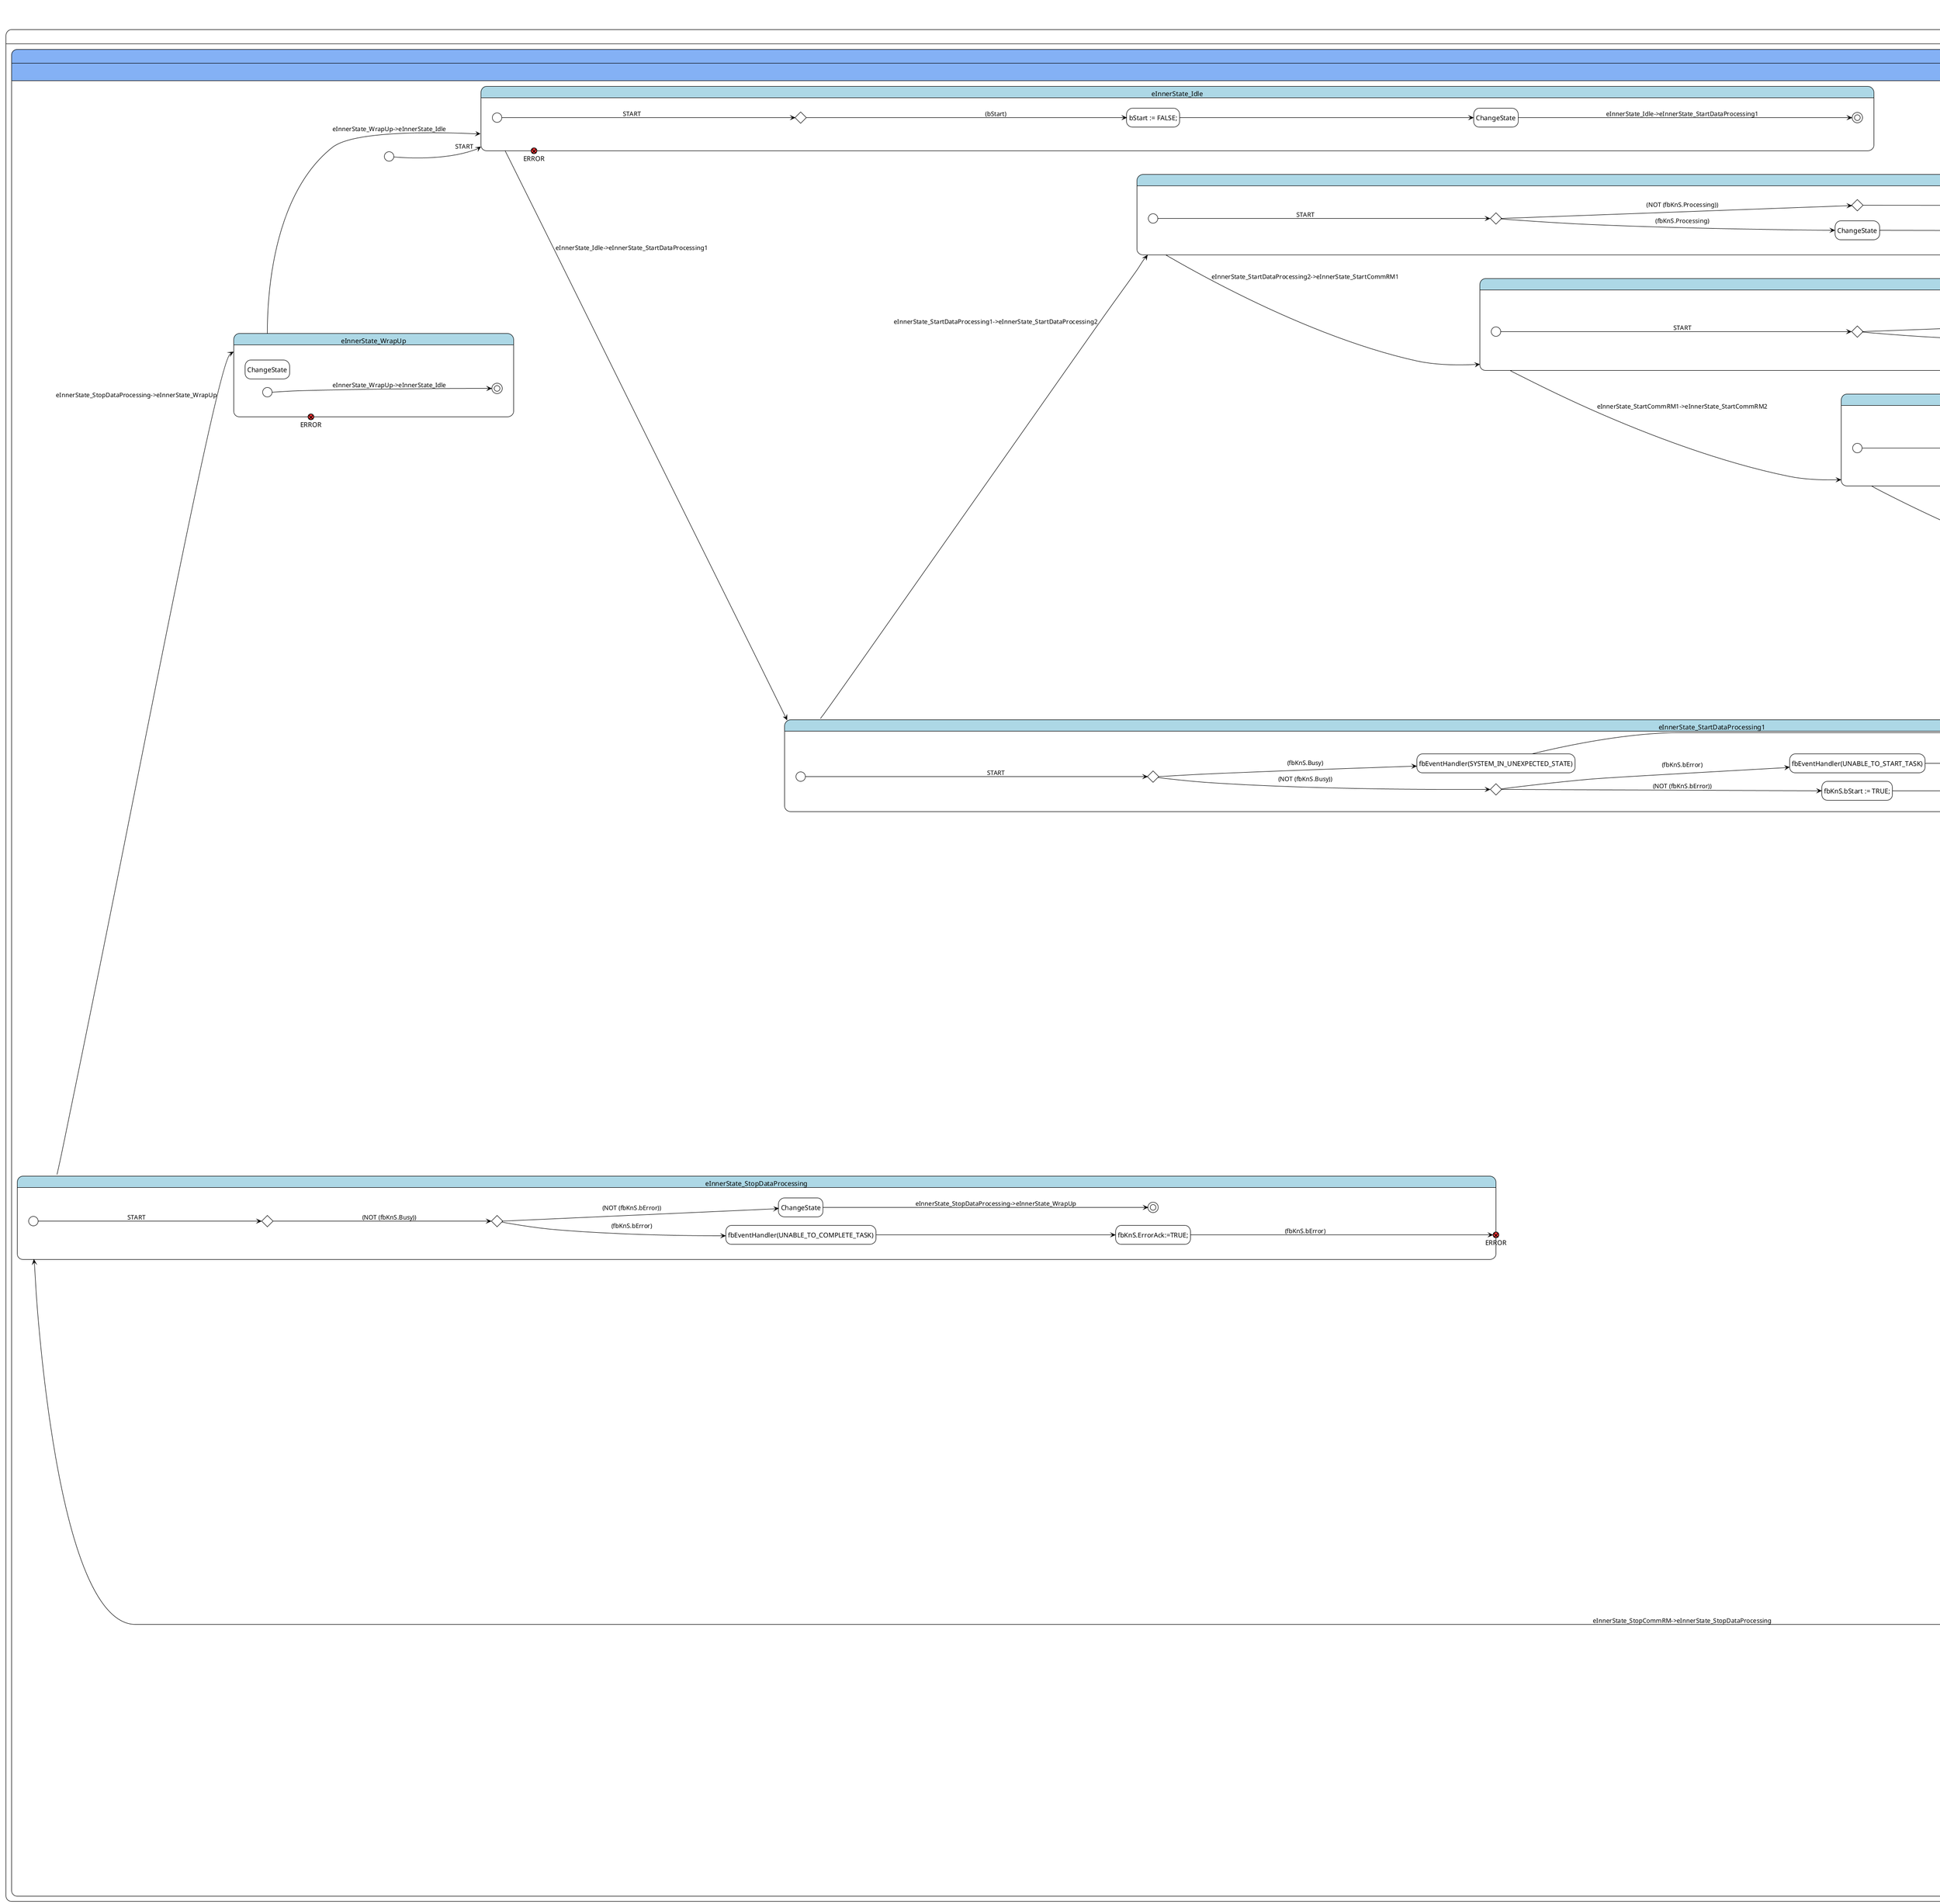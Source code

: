 @startuml State Diagram

!theme plain
'skin rose
left to right direction
hide empty description
'!theme reddress-lightgreen
title FB_Teleoperation State Diagram



state FB_Teleoperation{

state eInnerState #84b1f5 {
	[*] --> eInnerState_Idle : START
	state eInnerState_Idle #lightblue {
state "ERROR" as eInnerState_Idle_ERROR <<exitPoint>> #ff3333
	state eInnerState_Idle_Node_1 <<choice>>
	[*] ---> eInnerState_Idle_Node_1 : START
	state "bStart := FALSE;" as eInnerState_Idle_Node_3 
	state "ChangeState" as eInnerState_Idle_Node_4 
	eInnerState_Idle_Node_3 ---> eInnerState_Idle_Node_4
	eInnerState_Idle_Node_4 ---> [*] : eInnerState_Idle->eInnerState_StartDataProcessing1
	}
	state eInnerState_StartDataProcessing1 #lightblue {
state "ERROR" as eInnerState_StartDataProcessing1_ERROR <<exitPoint>> #ff3333
	state eInnerState_StartDataProcessing1_Node_1 <<choice>>
	[*] ---> eInnerState_StartDataProcessing1_Node_1 : START
	state "fbEventHandler(SYSTEM_IN_UNEXPECTED_STATE)" as eInnerState_StartDataProcessing1_Node_3 
		state eInnerState_StartDataProcessing1_Node_4 <<choice>>
		state "fbEventHandler(UNABLE_TO_START_TASK)" as eInnerState_StartDataProcessing1_Node_6 
		state "fbKnS.ErrorAck:=TRUE;" as eInnerState_StartDataProcessing1_Node_7 
		state "fbKnS.bStart := TRUE;" as eInnerState_StartDataProcessing1_Node_8 
		state "ChangeState" as eInnerState_StartDataProcessing1_Node_9 
	eInnerState_StartDataProcessing1_Node_8 ---> eInnerState_StartDataProcessing1_Node_9
	eInnerState_StartDataProcessing1_Node_9 ---> [*] : eInnerState_StartDataProcessing1->eInnerState_StartDataProcessing2
	}
	state eInnerState_StartDataProcessing2 #lightblue {
state "ERROR" as eInnerState_StartDataProcessing2_ERROR <<exitPoint>> #ff3333
	state eInnerState_StartDataProcessing2_Node_1 <<choice>>
	[*] ---> eInnerState_StartDataProcessing2_Node_1 : START
	state "ChangeState" as eInnerState_StartDataProcessing2_Node_3 
	eInnerState_StartDataProcessing2_Node_1 ---> eInnerState_StartDataProcessing2_Node_3 : (fbKnS.Processing)
	eInnerState_StartDataProcessing2_Node_3 ---> [*] : eInnerState_StartDataProcessing2->eInnerState_StartCommRM1
		state eInnerState_StartDataProcessing2_Node_4 <<choice>>
		state "fbEventHandler(TASK_FAILED)" as eInnerState_StartDataProcessing2_Node_6 
		state "fbKnS.ErrorAck:=TRUE;" as eInnerState_StartDataProcessing2_Node_7 
	}
	state eInnerState_StartCommRM1 #lightblue {
state "ERROR" as eInnerState_StartCommRM1_ERROR <<exitPoint>> #ff3333
	state eInnerState_StartCommRM1_Node_1 <<choice>>
	[*] ---> eInnerState_StartCommRM1_Node_1 : START
	state "fbEventHandler(SYSTEM_IN_UNEXPECTED_STATE)" as eInnerState_StartCommRM1_Node_3 
		state eInnerState_StartCommRM1_Node_4 <<choice>>
		state "fbEventHandler(UNABLE_TO_START_TASK)" as eInnerState_StartCommRM1_Node_6 
		state "fbRemoteManipulator.ErrorAck:=TRUE;" as eInnerState_StartCommRM1_Node_7 
		state "fbRemoteManipulator.bEstablishComm :=TRUE;" as eInnerState_StartCommRM1_Node_8 
		state "ChangeState" as eInnerState_StartCommRM1_Node_9 
	eInnerState_StartCommRM1_Node_8 ---> eInnerState_StartCommRM1_Node_9
	eInnerState_StartCommRM1_Node_9 ---> [*] : eInnerState_StartCommRM1->eInnerState_StartCommRM2
	}
	state eInnerState_StartCommRM2 #lightblue {
state "ERROR" as eInnerState_StartCommRM2_ERROR <<exitPoint>> #ff3333
	state eInnerState_StartCommRM2_Node_1 <<choice>>
	[*] ---> eInnerState_StartCommRM2_Node_1 : START
	state "fbEventHandler(TASK_FAILED)" as eInnerState_StartCommRM2_Node_3 
	state "fbRemoteManipulator.ErrorAck:=TRUE;" as eInnerState_StartCommRM2_Node_4 
		state eInnerState_StartCommRM2_Node_5 <<choice>>
		state "ChangeState" as eInnerState_StartCommRM2_Node_7 
	eInnerState_StartCommRM2_Node_5 ---> eInnerState_StartCommRM2_Node_7 : (fbRemoteManipulator.Connected)
	eInnerState_StartCommRM2_Node_7 ---> [*] : eInnerState_StartCommRM2->eInnerState_EnableArmMotors1
	}
	state eInnerState_EnableArmMotors1 #lightblue {
state "ERROR" as eInnerState_EnableArmMotors1_ERROR <<exitPoint>> #ff3333
	state eInnerState_EnableArmMotors1_Node_1 <<choice>>
	[*] ---> eInnerState_EnableArmMotors1_Node_1 : START
	state "fbEventHandler(SYSTEM_IN_UNEXPECTED_STATE)" as eInnerState_EnableArmMotors1_Node_3 
		state eInnerState_EnableArmMotors1_Node_4 <<choice>>
		state "fbEventHandler(UNABLE_TO_START_TASK)" as eInnerState_EnableArmMotors1_Node_6 
		state "fbArmMotors.ErrorAck:=TRUE;" as eInnerState_EnableArmMotors1_Node_7 
		state "fbArmMotors.bEnable:=TRUE;" as eInnerState_EnableArmMotors1_Node_8 
		state "ChangeState" as eInnerState_EnableArmMotors1_Node_9 
	eInnerState_EnableArmMotors1_Node_8 ---> eInnerState_EnableArmMotors1_Node_9
	eInnerState_EnableArmMotors1_Node_9 ---> [*] : eInnerState_EnableArmMotors1->eInnerState_EnableArmMotors2
	}
	state eInnerState_EnableArmMotors2 #lightblue {
state "ERROR" as eInnerState_EnableArmMotors2_ERROR <<exitPoint>> #ff3333
	state eInnerState_EnableArmMotors2_Node_1 <<choice>>
	[*] ---> eInnerState_EnableArmMotors2_Node_1 : START
		state eInnerState_EnableArmMotors2_Node_3 <<choice>>
		state "fbEventHandler(TASK_FAILED)" as eInnerState_EnableArmMotors2_Node_5 
		state "fbArmMotors.ErrorAck:=TRUE;" as eInnerState_EnableArmMotors2_Node_6 
		state "ChangeState" as eInnerState_EnableArmMotors2_Node_7 
	eInnerState_EnableArmMotors2_Node_3 ---> eInnerState_EnableArmMotors2_Node_7 : (NOT (fbArmMotors.bError))
	eInnerState_EnableArmMotors2_Node_7 ---> [*] : eInnerState_EnableArmMotors2->eInnerState_SetupWeightCompOn1
	}
	state eInnerState_SetupWeightCompOn1 #lightblue {
state "ERROR" as eInnerState_SetupWeightCompOn1_ERROR <<exitPoint>> #ff3333
	state eInnerState_SetupWeightCompOn1_Node_1 <<choice>>
	[*] ---> eInnerState_SetupWeightCompOn1_Node_1 : START
	state "tWeightCompOnTime := DateTime.GVL_DATE_TIME;" as eInnerState_SetupWeightCompOn1_Node_3 
	state "fbArmMotors.bZeroOutput := FALSE;" as eInnerState_SetupWeightCompOn1_Node_4 
	state "fbKnS.WeightCompOn := TRUE;" as eInnerState_SetupWeightCompOn1_Node_5 
	state "fbKnS.ForceFeedbackOn := FALSE;" as eInnerState_SetupWeightCompOn1_Node_6 
	state "ChangeState" as eInnerState_SetupWeightCompOn1_Node_7 
	eInnerState_SetupWeightCompOn1_Node_6 ---> eInnerState_SetupWeightCompOn1_Node_7
	eInnerState_SetupWeightCompOn1_Node_7 ---> [*] : eInnerState_SetupWeightCompOn1->eInnerState_SetupWeightCompOn2
	}
	state eInnerState_SetupWeightCompOn2 #lightblue {
state "ERROR" as eInnerState_SetupWeightCompOn2_ERROR <<exitPoint>> #ff3333
	state eInnerState_SetupWeightCompOn2_Node_1 <<choice>>
	[*] ---> eInnerState_SetupWeightCompOn2_Node_1 : START
		state eInnerState_SetupWeightCompOn2_Node_3 <<choice>>
		state "bStop := FALSE;" as eInnerState_SetupWeightCompOn2_Node_5 
		state "ChangeState" as eInnerState_SetupWeightCompOn2_Node_6 
	eInnerState_SetupWeightCompOn2_Node_5 ---> eInnerState_SetupWeightCompOn2_Node_6
	eInnerState_SetupWeightCompOn2_Node_6 ---> [*] : eInnerState_SetupWeightCompOn2->eInnerState_StartShuttingDown
		state eInnerState_SetupWeightCompOn2_Node_7 <<choice>>
		state "ChangeState" as eInnerState_SetupWeightCompOn2_Node_8 
	eInnerState_SetupWeightCompOn2_Node_7 ---> eInnerState_SetupWeightCompOn2_Node_8 : (NOT bBothArmsDocked)
	eInnerState_SetupWeightCompOn2_Node_8 ---> [*] : eInnerState_SetupWeightCompOn2->eInnerState_Operational1
		state "ChangeState" as eInnerState_SetupWeightCompOn2_Node_9 
	eInnerState_SetupWeightCompOn2_Node_7 ---> eInnerState_SetupWeightCompOn2_Node_9 : (NOT bBothArmsDocked)
	eInnerState_SetupWeightCompOn2_Node_9 ---> [*] : eInnerState_SetupWeightCompOn2->eInnerState_SetupWeightCompOff1
		state "fbArmMotors.aJointTorques := fbKnS.aJointTorques;" as eInnerState_SetupWeightCompOn2_Node_10 
	state eInnerState_SetupWeightCompOn2_Node_4 <<join>>
	}
	state eInnerState_SetupWeightCompOff1 #lightblue {
state "ERROR" as eInnerState_SetupWeightCompOff1_ERROR <<exitPoint>> #ff3333
	state eInnerState_SetupWeightCompOff1_Node_1 <<choice>>
	[*] ---> eInnerState_SetupWeightCompOff1_Node_1 : START
	state "fbArmMotors.bZeroOutput := TRUE;" as eInnerState_SetupWeightCompOff1_Node_3 
	state "ChangeState" as eInnerState_SetupWeightCompOff1_Node_4 
	eInnerState_SetupWeightCompOff1_Node_3 ---> eInnerState_SetupWeightCompOff1_Node_4
	eInnerState_SetupWeightCompOff1_Node_4 ---> [*] : eInnerState_SetupWeightCompOff1->eInnerState_SetupWeightCompOff2
	}
	state eInnerState_SetupWeightCompOff2 #lightblue {
state "ERROR" as eInnerState_SetupWeightCompOff2_ERROR <<exitPoint>> #ff3333
	state eInnerState_SetupWeightCompOff2_Node_1 <<choice>>
	[*] ---> eInnerState_SetupWeightCompOff2_Node_1 : START
		state eInnerState_SetupWeightCompOff2_Node_3 <<choice>>
		state "bStop := FALSE;" as eInnerState_SetupWeightCompOff2_Node_5 
		state "ChangeState" as eInnerState_SetupWeightCompOff2_Node_6 
	eInnerState_SetupWeightCompOff2_Node_5 ---> eInnerState_SetupWeightCompOff2_Node_6
	eInnerState_SetupWeightCompOff2_Node_6 ---> [*] : eInnerState_SetupWeightCompOff2->eInnerState_StartShuttingDown
		state eInnerState_SetupWeightCompOff2_Node_7 <<choice>>
		state "ChangeState" as eInnerState_SetupWeightCompOff2_Node_8 
	eInnerState_SetupWeightCompOff2_Node_7 ---> eInnerState_SetupWeightCompOff2_Node_8 : (NOT bBothArmsDocked)
	eInnerState_SetupWeightCompOff2_Node_8 ---> [*] : eInnerState_SetupWeightCompOff2->eInnerState_Operational1
		state eInnerState_SetupWeightCompOff2_Node_9 <<choice>>
		state "ChangeState" as eInnerState_SetupWeightCompOff2_Node_10 
	eInnerState_SetupWeightCompOff2_Node_9 ---> eInnerState_SetupWeightCompOff2_Node_10 : (bMotionWhileDocked)
	eInnerState_SetupWeightCompOff2_Node_10 ---> [*] : eInnerState_SetupWeightCompOff2->eInnerState_SetupWeightCompOn1
	}
	state eInnerState_Operational1 #lightblue {
state "ERROR" as eInnerState_Operational1_ERROR <<exitPoint>> #ff3333
	state eInnerState_Operational1_Node_1 <<choice>>
	[*] ---> eInnerState_Operational1_Node_1 : START
	state "fbArmMotors.bZeroOutput := FALSE;" as eInnerState_Operational1_Node_3 
	state "fbKnS.WeightCompOn := TRUE;" as eInnerState_Operational1_Node_4 
	state "fbKnS.ForceFeedbackOn := TRUE;" as eInnerState_Operational1_Node_5 
	state "ChangeState" as eInnerState_Operational1_Node_6 
	eInnerState_Operational1_Node_5 ---> eInnerState_Operational1_Node_6
	eInnerState_Operational1_Node_6 ---> [*] : eInnerState_Operational1->eInnerState_Operational2
	}
	state eInnerState_Operational2 #lightblue {
state "ERROR" as eInnerState_Operational2_ERROR <<exitPoint>> #ff3333
	state eInnerState_Operational2_Node_1 <<choice>>
	[*] ---> eInnerState_Operational2_Node_1 : START
		state eInnerState_Operational2_Node_3 <<choice>>
		state "ChangeState" as eInnerState_Operational2_Node_5 
	eInnerState_Operational2_Node_3 ---> eInnerState_Operational2_Node_5 : (bRemoteError\nOR bJointError)
	eInnerState_Operational2_Node_5 ---> [*] : eInnerState_Operational2->eInnerState_ErrorWaitingForDock
		state eInnerState_Operational2_Node_6 <<choice>>
		state "bStop := FALSE;" as eInnerState_Operational2_Node_8 
		state "ChangeState" as eInnerState_Operational2_Node_9 
	eInnerState_Operational2_Node_8 ---> eInnerState_Operational2_Node_9
	eInnerState_Operational2_Node_9 ---> [*] : eInnerState_Operational2->eInnerState_StartShuttingDown
		state eInnerState_Operational2_Node_10 <<choice>>
		state "ChangeState" as eInnerState_Operational2_Node_11 
	eInnerState_Operational2_Node_10 ---> eInnerState_Operational2_Node_11 : (bBothArmsDocked)
	eInnerState_Operational2_Node_11 ---> [*] : eInnerState_Operational2->eInnerState_SetupWeightCompOn1
		state "stDataFromRM := fbRemoteManipulator.DataFromKuka;" as eInnerState_Operational2_Node_12 
		state "fbKnS.aForceFeedback := stDataFromRM.aKukaTipForce;" as eInnerState_Operational2_Node_13 
		state "fbArmMotors.aJointTorques := fbKnS.aJointTorques;" as eInnerState_Operational2_Node_14 
		state "fbRemoteManipulator.TimeDerivativePosition := fbKnS.aPositionChange;" as eInnerState_Operational2_Node_15 
		state "fbRemoteManipulator.TimeDerivativeOrientation := fbKnS.aOrientationChange;" as eInnerState_Operational2_Node_16 
		state "fbRemoteManipulator.ToolActuation := fbTool.fActuationLevel;" as eInnerState_Operational2_Node_17 
		state "fbRemoteManipulator.ToolType := fbTool.eToolID;" as eInnerState_Operational2_Node_18 
		state "fbRemoteManipulator.EnableRM := fbFootSwitch.bClutchPressed;" as eInnerState_Operational2_Node_19 
		state "fbRemoteManipulator.bSendMotionCommands := fbFootSwitch.bClutchPressed;" as eInnerState_Operational2_Node_20 
	state eInnerState_Operational2_Node_7 <<join>>
	}
	state eInnerState_ErrorWaitingForDock #lightblue {
state "ERROR" as eInnerState_ErrorWaitingForDock_ERROR <<exitPoint>> #ff3333
	state eInnerState_ErrorWaitingForDock_Node_1 <<choice>>
	[*] ---> eInnerState_ErrorWaitingForDock_Node_1 : START
	}
	state eInnerState_StartShuttingDown #lightblue {
state "ERROR" as eInnerState_StartShuttingDown_ERROR <<exitPoint>> #ff3333
	state "fbKnS.bStop := TRUE;" as eInnerState_StartShuttingDown_Node_1 
	[*] ---> eInnerState_StartShuttingDown_Node_1 : START
	state "fbArmMotors.bDisable := TRUE;" as eInnerState_StartShuttingDown_Node_2 
	state "fbRemoteManipulator.bEndCommunication := TRUE;" as eInnerState_StartShuttingDown_Node_3 
	state "ChangeState" as eInnerState_StartShuttingDown_Node_4 
	eInnerState_StartShuttingDown_Node_3 ---> eInnerState_StartShuttingDown_Node_4
	eInnerState_StartShuttingDown_Node_4 ---> [*] : eInnerState_StartShuttingDown->eInnerState_DisableArmMotors
	}
	state eInnerState_DisableArmMotors #lightblue {
state "ERROR" as eInnerState_DisableArmMotors_ERROR <<exitPoint>> #ff3333
	state eInnerState_DisableArmMotors_Node_1 <<choice>>
	[*] ---> eInnerState_DisableArmMotors_Node_1 : START
		state eInnerState_DisableArmMotors_Node_3 <<choice>>
		state "fbEventHandler(UNABLE_TO_COMPLETE_TASK)" as eInnerState_DisableArmMotors_Node_5 
		state "fbArmMotors.ErrorAck:=TRUE;" as eInnerState_DisableArmMotors_Node_6 
		state "ChangeState" as eInnerState_DisableArmMotors_Node_7 
	eInnerState_DisableArmMotors_Node_3 ---> eInnerState_DisableArmMotors_Node_7 : (NOT (fbArmMotors.bError))
	eInnerState_DisableArmMotors_Node_7 ---> [*] : eInnerState_DisableArmMotors->eInnerState_StopCommRM
	}
	state eInnerState_StopCommRM #lightblue {
state "ERROR" as eInnerState_StopCommRM_ERROR <<exitPoint>> #ff3333
	state eInnerState_StopCommRM_Node_1 <<choice>>
	[*] ---> eInnerState_StopCommRM_Node_1 : START
		state eInnerState_StopCommRM_Node_3 <<choice>>
		state "fbEventHandler(UNABLE_TO_COMPLETE_TASK)" as eInnerState_StopCommRM_Node_5 
		state "fbRemoteManipulator.ErrorAck:=TRUE;" as eInnerState_StopCommRM_Node_6 
		state "ChangeState" as eInnerState_StopCommRM_Node_7 
	eInnerState_StopCommRM_Node_3 ---> eInnerState_StopCommRM_Node_7 : (NOT (fbRemoteManipulator.bError))
	eInnerState_StopCommRM_Node_7 ---> [*] : eInnerState_StopCommRM->eInnerState_StopDataProcessing
	}
	state eInnerState_StopDataProcessing #lightblue {
state "ERROR" as eInnerState_StopDataProcessing_ERROR <<exitPoint>> #ff3333
	state eInnerState_StopDataProcessing_Node_1 <<choice>>
	[*] ---> eInnerState_StopDataProcessing_Node_1 : START
		state eInnerState_StopDataProcessing_Node_3 <<choice>>
		state "fbEventHandler(UNABLE_TO_COMPLETE_TASK)" as eInnerState_StopDataProcessing_Node_5 
		state "fbKnS.ErrorAck:=TRUE;" as eInnerState_StopDataProcessing_Node_6 
		state "ChangeState" as eInnerState_StopDataProcessing_Node_7 
	eInnerState_StopDataProcessing_Node_3 ---> eInnerState_StopDataProcessing_Node_7 : (NOT (fbKnS.bError))
	eInnerState_StopDataProcessing_Node_7 ---> [*] : eInnerState_StopDataProcessing->eInnerState_WrapUp
	}
	state eInnerState_WrapUp #lightblue {
state "ERROR" as eInnerState_WrapUp_ERROR <<exitPoint>> #ff3333
	state "ChangeState" as eInnerState_WrapUp_Node_1 
	[*] ---> [*] : eInnerState_WrapUp->eInnerState_Idle
	}
	}
	eInnerState_Idle_Node_1 ---> eInnerState_Idle_Node_3 : (bStart)
	eInnerState_Idle ---> eInnerState_StartDataProcessing1 : eInnerState_Idle->eInnerState_StartDataProcessing1
	eInnerState_StartDataProcessing1_Node_1 ---> eInnerState_StartDataProcessing1_Node_3 : (fbKnS.Busy)
	eInnerState_StartDataProcessing1_Node_3 ---> eInnerState_StartDataProcessing1_ERROR : (fbKnS.Busy)
	eInnerState_StartDataProcessing1_Node_1 ---> eInnerState_StartDataProcessing1_Node_4 : (NOT (fbKnS.Busy))
	eInnerState_StartDataProcessing1_Node_4 ---> eInnerState_StartDataProcessing1_Node_6 : (fbKnS.bError)
	eInnerState_StartDataProcessing1_Node_6 ---> eInnerState_StartDataProcessing1_Node_7
	eInnerState_StartDataProcessing1_Node_7 ---> eInnerState_StartDataProcessing1_ERROR : (fbKnS.bError)
	eInnerState_StartDataProcessing1_Node_4 ---> eInnerState_StartDataProcessing1_Node_8 : (NOT (fbKnS.bError))
	eInnerState_StartDataProcessing1 ---> eInnerState_StartDataProcessing2 : eInnerState_StartDataProcessing1->eInnerState_StartDataProcessing2
	eInnerState_StartDataProcessing2 ---> eInnerState_StartCommRM1 : eInnerState_StartDataProcessing2->eInnerState_StartCommRM1
	eInnerState_StartDataProcessing2_Node_1 ---> eInnerState_StartDataProcessing2_Node_4 : (NOT (fbKnS.Processing))
	eInnerState_StartDataProcessing2_Node_4 ---> eInnerState_StartDataProcessing2_Node_6 : (fbKnS.bError)
	eInnerState_StartDataProcessing2_Node_6 ---> eInnerState_StartDataProcessing2_Node_7
	eInnerState_StartDataProcessing2_Node_7 ---> eInnerState_StartDataProcessing2_ERROR : (fbKnS.bError)
	eInnerState_StartCommRM1_Node_1 ---> eInnerState_StartCommRM1_Node_3 : (fbRemoteManipulator.Busy)
	eInnerState_StartCommRM1_Node_3 ---> eInnerState_StartCommRM1_ERROR : (fbRemoteManipulator.Busy)
	eInnerState_StartCommRM1_Node_1 ---> eInnerState_StartCommRM1_Node_4 : (NOT (fbRemoteManipulator.Busy))
	eInnerState_StartCommRM1_Node_4 ---> eInnerState_StartCommRM1_Node_6 : (fbRemoteManipulator.bError)
	eInnerState_StartCommRM1_Node_6 ---> eInnerState_StartCommRM1_Node_7
	eInnerState_StartCommRM1_Node_7 ---> eInnerState_StartCommRM1_ERROR : (fbRemoteManipulator.bError)
	eInnerState_StartCommRM1_Node_4 ---> eInnerState_StartCommRM1_Node_8 : (NOT (fbRemoteManipulator.bError))
	eInnerState_StartCommRM1 ---> eInnerState_StartCommRM2 : eInnerState_StartCommRM1->eInnerState_StartCommRM2
	eInnerState_StartCommRM2_Node_1 ---> eInnerState_StartCommRM2_Node_3 : (fbRemoteManipulator.Failed)
	eInnerState_StartCommRM2_Node_3 ---> eInnerState_StartCommRM2_Node_4
	eInnerState_StartCommRM2_Node_4 ---> eInnerState_StartCommRM2_ERROR : (fbRemoteManipulator.Failed)
	eInnerState_StartCommRM2_Node_1 ---> eInnerState_StartCommRM2_Node_5 : (NOT (fbRemoteManipulator.Failed))
	eInnerState_StartCommRM2 ---> eInnerState_EnableArmMotors1 : eInnerState_StartCommRM2->eInnerState_EnableArmMotors1
	eInnerState_EnableArmMotors1_Node_1 ---> eInnerState_EnableArmMotors1_Node_3 : (fbArmMotors.Busy)
	eInnerState_EnableArmMotors1_Node_3 ---> eInnerState_EnableArmMotors1_ERROR : (fbArmMotors.Busy)
	eInnerState_EnableArmMotors1_Node_1 ---> eInnerState_EnableArmMotors1_Node_4 : (NOT (fbArmMotors.Busy))
	eInnerState_EnableArmMotors1_Node_4 ---> eInnerState_EnableArmMotors1_Node_6 : (fbArmMotors.bError)
	eInnerState_EnableArmMotors1_Node_6 ---> eInnerState_EnableArmMotors1_Node_7
	eInnerState_EnableArmMotors1_Node_7 ---> eInnerState_EnableArmMotors1_ERROR : (fbArmMotors.bError)
	eInnerState_EnableArmMotors1_Node_4 ---> eInnerState_EnableArmMotors1_Node_8 : (NOT (fbArmMotors.bError))
	eInnerState_EnableArmMotors1 ---> eInnerState_EnableArmMotors2 : eInnerState_EnableArmMotors1->eInnerState_EnableArmMotors2
	eInnerState_EnableArmMotors2_Node_1 ---> eInnerState_EnableArmMotors2_Node_3 : (NOT (fbArmMotors.Busy))
	eInnerState_EnableArmMotors2_Node_3 ---> eInnerState_EnableArmMotors2_Node_5 : (fbArmMotors.bError)
	eInnerState_EnableArmMotors2_Node_5 ---> eInnerState_EnableArmMotors2_Node_6
	eInnerState_EnableArmMotors2_Node_6 ---> eInnerState_EnableArmMotors2_ERROR : (fbArmMotors.bError)
	eInnerState_EnableArmMotors2 ---> eInnerState_SetupWeightCompOn1 : eInnerState_EnableArmMotors2->eInnerState_SetupWeightCompOn1
	eInnerState_SetupWeightCompOn1_Node_1 ---> eInnerState_SetupWeightCompOn1_ERROR : (CheckForFailedChildren())
	eInnerState_SetupWeightCompOn1_Node_1 ---> eInnerState_SetupWeightCompOn1_Node_3 : (NOT (CheckForFailedChildren()))
	eInnerState_SetupWeightCompOn1_Node_3 ---> eInnerState_SetupWeightCompOn1_Node_4
	eInnerState_SetupWeightCompOn1_Node_4 ---> eInnerState_SetupWeightCompOn1_Node_5
	eInnerState_SetupWeightCompOn1_Node_5 ---> eInnerState_SetupWeightCompOn1_Node_6
	eInnerState_SetupWeightCompOn1 ---> eInnerState_SetupWeightCompOn2 : eInnerState_SetupWeightCompOn1->eInnerState_SetupWeightCompOn2
	eInnerState_SetupWeightCompOn2_Node_1 ---> eInnerState_SetupWeightCompOn2_ERROR : (CheckForFailedChildren())
	eInnerState_SetupWeightCompOn2_Node_1 ---> eInnerState_SetupWeightCompOn2_Node_3 : (NOT (CheckForFailedChildren()))
	eInnerState_SetupWeightCompOn2_Node_3 ---> eInnerState_SetupWeightCompOn2_Node_5 : (bStop)
	eInnerState_SetupWeightCompOn2 ---> eInnerState_StartShuttingDown : eInnerState_SetupWeightCompOn2->eInnerState_StartShuttingDown
	eInnerState_SetupWeightCompOn2_Node_3 ---> eInnerState_SetupWeightCompOn2_Node_7 : (NOT (bStop))
	eInnerState_SetupWeightCompOn2 ---> eInnerState_Operational1 : eInnerState_SetupWeightCompOn2->eInnerState_Operational1
	eInnerState_SetupWeightCompOn2 ---> eInnerState_SetupWeightCompOff1 : eInnerState_SetupWeightCompOn2->eInnerState_SetupWeightCompOff1
	eInnerState_SetupWeightCompOn2_Node_7 ---> eInnerState_SetupWeightCompOn2_Node_10 : (bBothArmsDocked)
	eInnerState_SetupWeightCompOn2_Node_10 ---> eInnerState_SetupWeightCompOn2_Node_4
	eInnerState_SetupWeightCompOff1_Node_1 ---> eInnerState_SetupWeightCompOff1_ERROR : (CheckForFailedChildren())
	eInnerState_SetupWeightCompOff1_Node_1 ---> eInnerState_SetupWeightCompOff1_Node_3 : (NOT (CheckForFailedChildren()))
	eInnerState_SetupWeightCompOff1 ---> eInnerState_SetupWeightCompOff2 : eInnerState_SetupWeightCompOff1->eInnerState_SetupWeightCompOff2
	eInnerState_SetupWeightCompOff2_Node_1 ---> eInnerState_SetupWeightCompOff2_ERROR : (CheckForFailedChildren())
	eInnerState_SetupWeightCompOff2_Node_1 ---> eInnerState_SetupWeightCompOff2_Node_3 : (NOT (CheckForFailedChildren()))
	eInnerState_SetupWeightCompOff2_Node_3 ---> eInnerState_SetupWeightCompOff2_Node_5 : (bStop)
	eInnerState_SetupWeightCompOff2 ---> eInnerState_StartShuttingDown : eInnerState_SetupWeightCompOff2->eInnerState_StartShuttingDown
	eInnerState_SetupWeightCompOff2_Node_3 ---> eInnerState_SetupWeightCompOff2_Node_7 : (NOT (bStop))
	eInnerState_SetupWeightCompOff2 ---> eInnerState_Operational1 : eInnerState_SetupWeightCompOff2->eInnerState_Operational1
	eInnerState_SetupWeightCompOff2_Node_7 ---> eInnerState_SetupWeightCompOff2_Node_9 : (bBothArmsDocked)
	eInnerState_SetupWeightCompOff2 ---> eInnerState_SetupWeightCompOn1 : eInnerState_SetupWeightCompOff2->eInnerState_SetupWeightCompOn1
	eInnerState_Operational1_Node_1 ---> eInnerState_Operational1_ERROR : (CheckForFailedChildren())
	eInnerState_Operational1_Node_1 ---> eInnerState_Operational1_Node_3 : (NOT (CheckForFailedChildren()))
	eInnerState_Operational1_Node_3 ---> eInnerState_Operational1_Node_4
	eInnerState_Operational1_Node_4 ---> eInnerState_Operational1_Node_5
	eInnerState_Operational1 ---> eInnerState_Operational2 : eInnerState_Operational1->eInnerState_Operational2
	eInnerState_Operational2_Node_1 ---> eInnerState_Operational2_Node_3 : (CheckForFailedChildren())
	eInnerState_Operational2 ---> eInnerState_ErrorWaitingForDock : eInnerState_Operational2->eInnerState_ErrorWaitingForDock
	eInnerState_Operational2_Node_3 ---> eInnerState_Operational2_ERROR : (NOT (bRemoteError\nOR bJointError))
	eInnerState_Operational2_Node_1 ---> eInnerState_Operational2_Node_6 : (NOT (CheckForFailedChildren()))
	eInnerState_Operational2_Node_6 ---> eInnerState_Operational2_Node_8 : (bStop)
	eInnerState_Operational2 ---> eInnerState_StartShuttingDown : eInnerState_Operational2->eInnerState_StartShuttingDown
	eInnerState_Operational2_Node_6 ---> eInnerState_Operational2_Node_10 : (NOT (bStop))
	eInnerState_Operational2 ---> eInnerState_SetupWeightCompOn1 : eInnerState_Operational2->eInnerState_SetupWeightCompOn1
	eInnerState_Operational2_Node_10 ---> eInnerState_Operational2_Node_12 : (NOT (bBothArmsDocked))
	eInnerState_Operational2_Node_12 ---> eInnerState_Operational2_Node_13
	eInnerState_Operational2_Node_13 ---> eInnerState_Operational2_Node_14
	eInnerState_Operational2_Node_14 ---> eInnerState_Operational2_Node_15
	eInnerState_Operational2_Node_15 ---> eInnerState_Operational2_Node_16
	eInnerState_Operational2_Node_16 ---> eInnerState_Operational2_Node_17
	eInnerState_Operational2_Node_17 ---> eInnerState_Operational2_Node_18
	eInnerState_Operational2_Node_18 ---> eInnerState_Operational2_Node_19
	eInnerState_Operational2_Node_19 ---> eInnerState_Operational2_Node_20
	eInnerState_Operational2_Node_20 ---> eInnerState_Operational2_Node_7
	eInnerState_ErrorWaitingForDock_Node_1 ---> eInnerState_ErrorWaitingForDock_ERROR : (bBothArmsDocked)
	eInnerState_StartShuttingDown_Node_1 ---> eInnerState_StartShuttingDown_Node_2
	eInnerState_StartShuttingDown_Node_2 ---> eInnerState_StartShuttingDown_Node_3
	eInnerState_StartShuttingDown ---> eInnerState_DisableArmMotors : eInnerState_StartShuttingDown->eInnerState_DisableArmMotors
	eInnerState_DisableArmMotors_Node_1 ---> eInnerState_DisableArmMotors_Node_3 : (NOT (fbArmMotors.Busy))
	eInnerState_DisableArmMotors_Node_3 ---> eInnerState_DisableArmMotors_Node_5 : (fbArmMotors.bError)
	eInnerState_DisableArmMotors_Node_5 ---> eInnerState_DisableArmMotors_Node_6
	eInnerState_DisableArmMotors_Node_6 ---> eInnerState_DisableArmMotors_ERROR : (fbArmMotors.bError)
	eInnerState_DisableArmMotors ---> eInnerState_StopCommRM : eInnerState_DisableArmMotors->eInnerState_StopCommRM
	eInnerState_StopCommRM_Node_1 ---> eInnerState_StopCommRM_Node_3 : (NOT (fbRemoteManipulator.Busy))
	eInnerState_StopCommRM_Node_3 ---> eInnerState_StopCommRM_Node_5 : (fbRemoteManipulator.bError)
	eInnerState_StopCommRM_Node_5 ---> eInnerState_StopCommRM_Node_6
	eInnerState_StopCommRM_Node_6 ---> eInnerState_StopCommRM_ERROR : (fbRemoteManipulator.bError)
	eInnerState_StopCommRM ---> eInnerState_StopDataProcessing : eInnerState_StopCommRM->eInnerState_StopDataProcessing
	eInnerState_StopDataProcessing_Node_1 ---> eInnerState_StopDataProcessing_Node_3 : (NOT (fbKnS.Busy))
	eInnerState_StopDataProcessing_Node_3 ---> eInnerState_StopDataProcessing_Node_5 : (fbKnS.bError)
	eInnerState_StopDataProcessing_Node_5 ---> eInnerState_StopDataProcessing_Node_6
	eInnerState_StopDataProcessing_Node_6 ---> eInnerState_StopDataProcessing_ERROR : (fbKnS.bError)
	eInnerState_StopDataProcessing ---> eInnerState_WrapUp : eInnerState_StopDataProcessing->eInnerState_WrapUp
	eInnerState_WrapUp ---> eInnerState_Idle : eInnerState_WrapUp->eInnerState_Idle
eInnerState : 
eInnerState : 


}

@enduml
